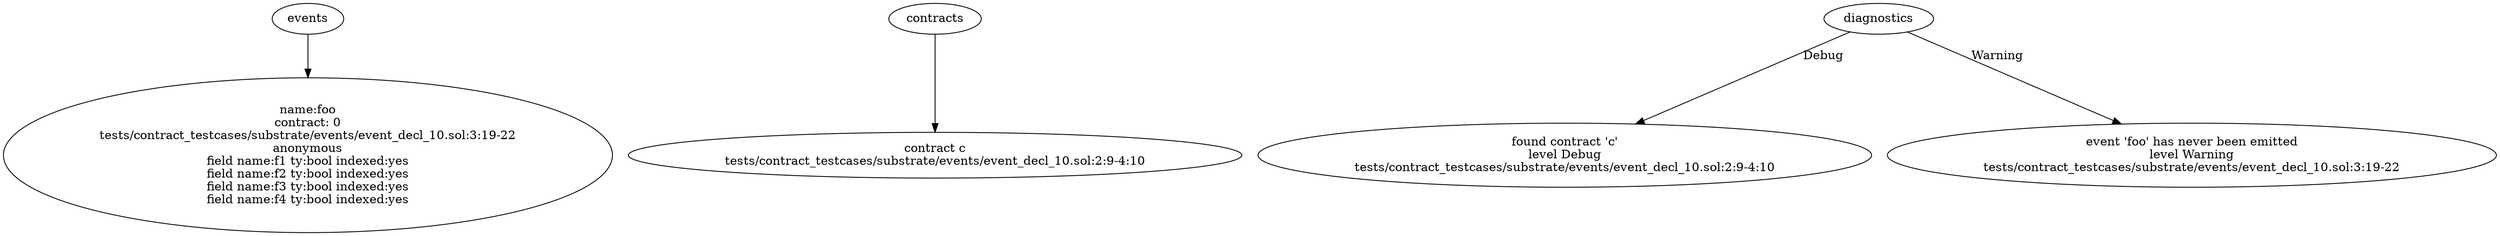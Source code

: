 strict digraph "tests/contract_testcases/substrate/events/event_decl_10.sol" {
	foo [label="name:foo\ncontract: 0\ntests/contract_testcases/substrate/events/event_decl_10.sol:3:19-22\nanonymous\nfield name:f1 ty:bool indexed:yes\nfield name:f2 ty:bool indexed:yes\nfield name:f3 ty:bool indexed:yes\nfield name:f4 ty:bool indexed:yes"]
	contract [label="contract c\ntests/contract_testcases/substrate/events/event_decl_10.sol:2:9-4:10"]
	diagnostic [label="found contract 'c'\nlevel Debug\ntests/contract_testcases/substrate/events/event_decl_10.sol:2:9-4:10"]
	diagnostic_7 [label="event 'foo' has never been emitted\nlevel Warning\ntests/contract_testcases/substrate/events/event_decl_10.sol:3:19-22"]
	events -> foo
	contracts -> contract
	diagnostics -> diagnostic [label="Debug"]
	diagnostics -> diagnostic_7 [label="Warning"]
}
